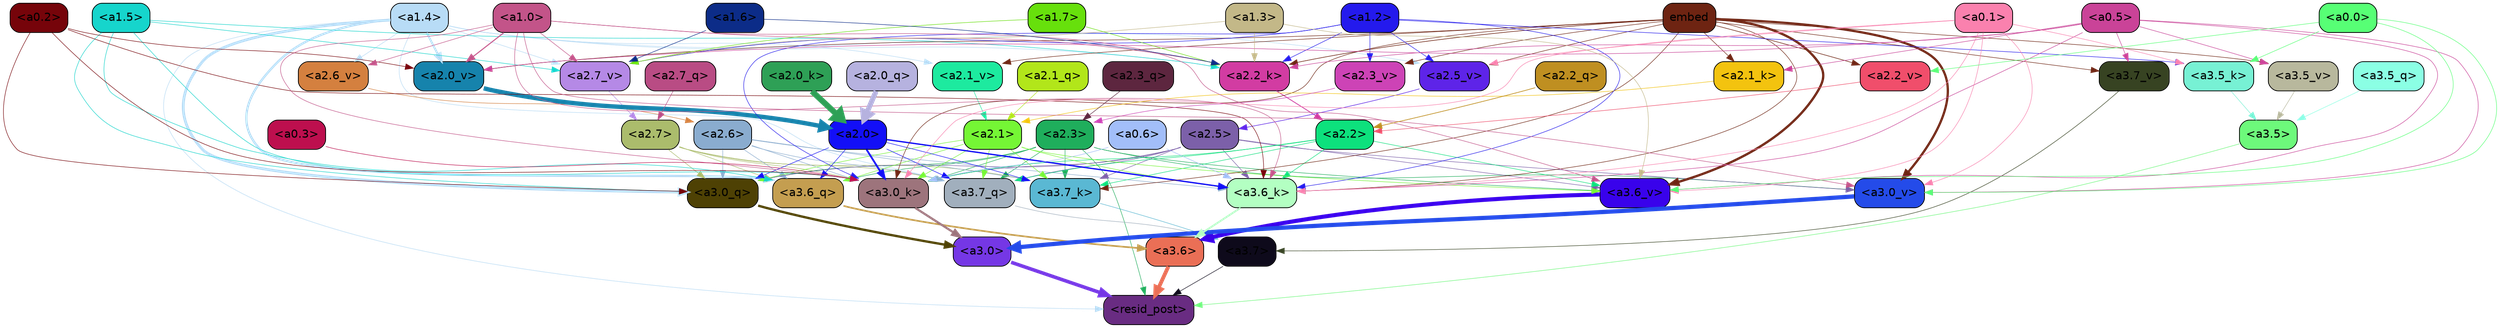 strict digraph "" {
	graph [bgcolor=transparent,
		layout=dot,
		overlap=false,
		splines=true
	];
	"<a3.7>"	[color=black,
		fillcolor="#0e0a1b",
		fontname=Helvetica,
		shape=box,
		style="filled, rounded"];
	"<resid_post>"	[color=black,
		fillcolor="#692c82",
		fontname=Helvetica,
		shape=box,
		style="filled, rounded"];
	"<a3.7>" -> "<resid_post>"	[color="#0e0a1b",
		penwidth=0.6];
	"<a3.6>"	[color=black,
		fillcolor="#ea6f56",
		fontname=Helvetica,
		shape=box,
		style="filled, rounded"];
	"<a3.6>" -> "<resid_post>"	[color="#ea6f56",
		penwidth=4.646730065345764];
	"<a3.5>"	[color=black,
		fillcolor="#6df97b",
		fontname=Helvetica,
		shape=box,
		style="filled, rounded"];
	"<a3.5>" -> "<resid_post>"	[color="#6df97b",
		penwidth=0.6];
	"<a3.0>"	[color=black,
		fillcolor="#7537e5",
		fontname=Helvetica,
		shape=box,
		style="filled, rounded"];
	"<a3.0>" -> "<resid_post>"	[color="#7537e5",
		penwidth=4.323132634162903];
	"<a2.3>"	[color=black,
		fillcolor="#1fae5c",
		fontname=Helvetica,
		shape=box,
		style="filled, rounded"];
	"<a2.3>" -> "<resid_post>"	[color="#1fae5c",
		penwidth=0.6];
	"<a3.7_q>"	[color=black,
		fillcolor="#a1afbd",
		fontname=Helvetica,
		shape=box,
		style="filled, rounded"];
	"<a2.3>" -> "<a3.7_q>"	[color="#1fae5c",
		penwidth=0.6];
	"<a3.6_q>"	[color=black,
		fillcolor="#c49e50",
		fontname=Helvetica,
		shape=box,
		style="filled, rounded"];
	"<a2.3>" -> "<a3.6_q>"	[color="#1fae5c",
		penwidth=0.6];
	"<a3.0_q>"	[color=black,
		fillcolor="#4e4104",
		fontname=Helvetica,
		shape=box,
		style="filled, rounded"];
	"<a2.3>" -> "<a3.0_q>"	[color="#1fae5c",
		penwidth=0.6];
	"<a3.7_k>"	[color=black,
		fillcolor="#5ab8d3",
		fontname=Helvetica,
		shape=box,
		style="filled, rounded"];
	"<a2.3>" -> "<a3.7_k>"	[color="#1fae5c",
		penwidth=0.6];
	"<a3.0_k>"	[color=black,
		fillcolor="#9d747c",
		fontname=Helvetica,
		shape=box,
		style="filled, rounded"];
	"<a2.3>" -> "<a3.0_k>"	[color="#1fae5c",
		penwidth=0.6];
	"<a3.6_v>"	[color=black,
		fillcolor="#3902eb",
		fontname=Helvetica,
		shape=box,
		style="filled, rounded"];
	"<a2.3>" -> "<a3.6_v>"	[color="#1fae5c",
		penwidth=0.6];
	"<a3.0_v>"	[color=black,
		fillcolor="#244be9",
		fontname=Helvetica,
		shape=box,
		style="filled, rounded"];
	"<a2.3>" -> "<a3.0_v>"	[color="#1fae5c",
		penwidth=0.6];
	"<a1.4>"	[color=black,
		fillcolor="#b8dcf6",
		fontname=Helvetica,
		shape=box,
		style="filled, rounded"];
	"<a1.4>" -> "<resid_post>"	[color="#b8dcf6",
		penwidth=0.6];
	"<a1.4>" -> "<a3.7_q>"	[color="#b8dcf6",
		penwidth=0.6];
	"<a1.4>" -> "<a3.6_q>"	[color="#b8dcf6",
		penwidth=2.700703263282776];
	"<a1.4>" -> "<a3.0_q>"	[color="#b8dcf6",
		penwidth=3.34255850315094];
	"<a2.2_k>"	[color=black,
		fillcolor="#d23ca2",
		fontname=Helvetica,
		shape=box,
		style="filled, rounded"];
	"<a1.4>" -> "<a2.2_k>"	[color="#b8dcf6",
		penwidth=0.6];
	"<a2.7_v>"	[color=black,
		fillcolor="#b589e6",
		fontname=Helvetica,
		shape=box,
		style="filled, rounded"];
	"<a1.4>" -> "<a2.7_v>"	[color="#b8dcf6",
		penwidth=0.6];
	"<a2.6_v>"	[color=black,
		fillcolor="#d4803f",
		fontname=Helvetica,
		shape=box,
		style="filled, rounded"];
	"<a1.4>" -> "<a2.6_v>"	[color="#b8dcf6",
		penwidth=0.6];
	"<a2.5_v>"	[color=black,
		fillcolor="#5e24e8",
		fontname=Helvetica,
		shape=box,
		style="filled, rounded"];
	"<a1.4>" -> "<a2.5_v>"	[color="#b8dcf6",
		penwidth=0.6];
	"<a2.1_v>"	[color=black,
		fillcolor="#1dea9f",
		fontname=Helvetica,
		shape=box,
		style="filled, rounded"];
	"<a1.4>" -> "<a2.1_v>"	[color="#b8dcf6",
		penwidth=0.6];
	"<a2.0_v>"	[color=black,
		fillcolor="#1683ac",
		fontname=Helvetica,
		shape=box,
		style="filled, rounded"];
	"<a1.4>" -> "<a2.0_v>"	[color="#b8dcf6",
		penwidth=2.387977123260498];
	"<a3.7_q>" -> "<a3.7>"	[color="#a1afbd",
		penwidth=0.6];
	"<a3.6_q>" -> "<a3.6>"	[color="#c49e50",
		penwidth=2.03758105635643];
	"<a3.5_q>"	[color=black,
		fillcolor="#8bffe4",
		fontname=Helvetica,
		shape=box,
		style="filled, rounded"];
	"<a3.5_q>" -> "<a3.5>"	[color="#8bffe4",
		penwidth=0.6];
	"<a3.0_q>" -> "<a3.0>"	[color="#4e4104",
		penwidth=2.8638100624084473];
	"<a3.7_k>" -> "<a3.7>"	[color="#5ab8d3",
		penwidth=0.6];
	"<a3.6_k>"	[color=black,
		fillcolor="#b3ffc2",
		fontname=Helvetica,
		shape=box,
		style="filled, rounded"];
	"<a3.6_k>" -> "<a3.6>"	[color="#b3ffc2",
		penwidth=2.174198240041733];
	"<a3.5_k>"	[color=black,
		fillcolor="#77f1d4",
		fontname=Helvetica,
		shape=box,
		style="filled, rounded"];
	"<a3.5_k>" -> "<a3.5>"	[color="#77f1d4",
		penwidth=0.6];
	"<a3.0_k>" -> "<a3.0>"	[color="#9d747c",
		penwidth=2.6274144649505615];
	"<a3.7_v>"	[color=black,
		fillcolor="#374322",
		fontname=Helvetica,
		shape=box,
		style="filled, rounded"];
	"<a3.7_v>" -> "<a3.7>"	[color="#374322",
		penwidth=0.6];
	"<a3.6_v>" -> "<a3.6>"	[color="#3902eb",
		penwidth=5.002329230308533];
	"<a3.5_v>"	[color=black,
		fillcolor="#b8b89d",
		fontname=Helvetica,
		shape=box,
		style="filled, rounded"];
	"<a3.5_v>" -> "<a3.5>"	[color="#b8b89d",
		penwidth=0.6];
	"<a3.0_v>" -> "<a3.0>"	[color="#244be9",
		penwidth=5.188832879066467];
	"<a2.7>"	[color=black,
		fillcolor="#abbc6c",
		fontname=Helvetica,
		shape=box,
		style="filled, rounded"];
	"<a2.7>" -> "<a3.7_q>"	[color="#abbc6c",
		penwidth=0.6];
	"<a2.7>" -> "<a3.6_q>"	[color="#abbc6c",
		penwidth=0.6];
	"<a2.7>" -> "<a3.0_q>"	[color="#abbc6c",
		penwidth=0.6];
	"<a2.7>" -> "<a3.7_k>"	[color="#abbc6c",
		penwidth=0.6];
	"<a2.7>" -> "<a3.0_k>"	[color="#abbc6c",
		penwidth=0.6];
	"<a2.6>"	[color=black,
		fillcolor="#8aaccf",
		fontname=Helvetica,
		shape=box,
		style="filled, rounded"];
	"<a2.6>" -> "<a3.7_q>"	[color="#8aaccf",
		penwidth=0.6];
	"<a2.6>" -> "<a3.6_q>"	[color="#8aaccf",
		penwidth=0.6];
	"<a2.6>" -> "<a3.0_q>"	[color="#8aaccf",
		penwidth=0.6];
	"<a2.6>" -> "<a3.7_k>"	[color="#8aaccf",
		penwidth=0.6];
	"<a2.6>" -> "<a3.6_k>"	[color="#8aaccf",
		penwidth=0.6];
	"<a2.6>" -> "<a3.0_k>"	[color="#8aaccf",
		penwidth=0.6];
	"<a2.5>"	[color=black,
		fillcolor="#7c60a9",
		fontname=Helvetica,
		shape=box,
		style="filled, rounded"];
	"<a2.5>" -> "<a3.7_q>"	[color="#7c60a9",
		penwidth=0.6];
	"<a2.5>" -> "<a3.0_q>"	[color="#7c60a9",
		penwidth=0.6];
	"<a2.5>" -> "<a3.7_k>"	[color="#7c60a9",
		penwidth=0.6];
	"<a2.5>" -> "<a3.6_k>"	[color="#7c60a9",
		penwidth=0.6];
	"<a2.5>" -> "<a3.0_k>"	[color="#7c60a9",
		penwidth=0.6];
	"<a2.5>" -> "<a3.6_v>"	[color="#7c60a9",
		penwidth=0.6];
	"<a2.5>" -> "<a3.0_v>"	[color="#7c60a9",
		penwidth=0.6];
	"<a2.2>"	[color=black,
		fillcolor="#0de17d",
		fontname=Helvetica,
		shape=box,
		style="filled, rounded"];
	"<a2.2>" -> "<a3.7_q>"	[color="#0de17d",
		penwidth=0.6];
	"<a2.2>" -> "<a3.7_k>"	[color="#0de17d",
		penwidth=0.6];
	"<a2.2>" -> "<a3.6_k>"	[color="#0de17d",
		penwidth=0.6];
	"<a2.2>" -> "<a3.0_k>"	[color="#0de17d",
		penwidth=0.6];
	"<a2.2>" -> "<a3.6_v>"	[color="#0de17d",
		penwidth=0.6];
	"<a2.1>"	[color=black,
		fillcolor="#75f635",
		fontname=Helvetica,
		shape=box,
		style="filled, rounded"];
	"<a2.1>" -> "<a3.7_q>"	[color="#75f635",
		penwidth=0.6];
	"<a2.1>" -> "<a3.6_q>"	[color="#75f635",
		penwidth=0.6];
	"<a2.1>" -> "<a3.0_q>"	[color="#75f635",
		penwidth=0.6];
	"<a2.1>" -> "<a3.7_k>"	[color="#75f635",
		penwidth=0.6];
	"<a2.1>" -> "<a3.6_k>"	[color="#75f635",
		penwidth=0.6];
	"<a2.1>" -> "<a3.0_k>"	[color="#75f635",
		penwidth=0.6];
	"<a2.1>" -> "<a3.6_v>"	[color="#75f635",
		penwidth=0.6];
	"<a2.0>"	[color=black,
		fillcolor="#130ff7",
		fontname=Helvetica,
		shape=box,
		style="filled, rounded"];
	"<a2.0>" -> "<a3.7_q>"	[color="#130ff7",
		penwidth=0.6];
	"<a2.0>" -> "<a3.6_q>"	[color="#130ff7",
		penwidth=0.6];
	"<a2.0>" -> "<a3.0_q>"	[color="#130ff7",
		penwidth=0.6];
	"<a2.0>" -> "<a3.7_k>"	[color="#130ff7",
		penwidth=0.6];
	"<a2.0>" -> "<a3.6_k>"	[color="#130ff7",
		penwidth=1.6454488784074783];
	"<a2.0>" -> "<a3.0_k>"	[color="#130ff7",
		penwidth=2.2218968719244003];
	"<a1.5>"	[color=black,
		fillcolor="#16d5cc",
		fontname=Helvetica,
		shape=box,
		style="filled, rounded"];
	"<a1.5>" -> "<a3.6_q>"	[color="#16d5cc",
		penwidth=0.6];
	"<a1.5>" -> "<a3.0_q>"	[color="#16d5cc",
		penwidth=0.6];
	"<a1.5>" -> "<a3.0_k>"	[color="#16d5cc",
		penwidth=0.6];
	"<a1.5>" -> "<a2.2_k>"	[color="#16d5cc",
		penwidth=0.6];
	"<a1.5>" -> "<a2.7_v>"	[color="#16d5cc",
		penwidth=0.6];
	"<a0.2>"	[color=black,
		fillcolor="#76040a",
		fontname=Helvetica,
		shape=box,
		style="filled, rounded"];
	"<a0.2>" -> "<a3.0_q>"	[color="#76040a",
		penwidth=0.6];
	"<a0.2>" -> "<a3.6_k>"	[color="#76040a",
		penwidth=0.6];
	"<a0.2>" -> "<a3.0_k>"	[color="#76040a",
		penwidth=0.6];
	"<a0.2>" -> "<a2.0_v>"	[color="#76040a",
		penwidth=0.6];
	embed	[color=black,
		fillcolor="#6e2412",
		fontname=Helvetica,
		shape=box,
		style="filled, rounded"];
	embed -> "<a3.7_k>"	[color="#6e2412",
		penwidth=0.6];
	embed -> "<a3.6_k>"	[color="#6e2412",
		penwidth=0.6];
	embed -> "<a3.0_k>"	[color="#6e2412",
		penwidth=0.6];
	embed -> "<a3.7_v>"	[color="#6e2412",
		penwidth=0.6];
	embed -> "<a3.6_v>"	[color="#6e2412",
		penwidth=2.8301228284835815];
	embed -> "<a3.5_v>"	[color="#6e2412",
		penwidth=0.6];
	embed -> "<a3.0_v>"	[color="#6e2412",
		penwidth=2.7660785913467407];
	embed -> "<a2.2_k>"	[color="#6e2412",
		penwidth=0.7099294662475586];
	"<a2.1_k>"	[color=black,
		fillcolor="#f3c30f",
		fontname=Helvetica,
		shape=box,
		style="filled, rounded"];
	embed -> "<a2.1_k>"	[color="#6e2412",
		penwidth=0.6];
	embed -> "<a2.5_v>"	[color="#6e2412",
		penwidth=0.6];
	"<a2.3_v>"	[color=black,
		fillcolor="#cd43b6",
		fontname=Helvetica,
		shape=box,
		style="filled, rounded"];
	embed -> "<a2.3_v>"	[color="#6e2412",
		penwidth=0.6];
	"<a2.2_v>"	[color=black,
		fillcolor="#f04e6b",
		fontname=Helvetica,
		shape=box,
		style="filled, rounded"];
	embed -> "<a2.2_v>"	[color="#6e2412",
		penwidth=0.6909599304199219];
	embed -> "<a2.1_v>"	[color="#6e2412",
		penwidth=0.6];
	embed -> "<a2.0_v>"	[color="#6e2412",
		penwidth=0.6];
	"<a1.2>"	[color=black,
		fillcolor="#241aed",
		fontname=Helvetica,
		shape=box,
		style="filled, rounded"];
	"<a1.2>" -> "<a3.6_k>"	[color="#241aed",
		penwidth=0.6];
	"<a1.2>" -> "<a3.5_k>"	[color="#241aed",
		penwidth=0.6];
	"<a1.2>" -> "<a3.0_k>"	[color="#241aed",
		penwidth=0.6];
	"<a1.2>" -> "<a2.2_k>"	[color="#241aed",
		penwidth=0.6];
	"<a1.2>" -> "<a2.7_v>"	[color="#241aed",
		penwidth=0.6];
	"<a1.2>" -> "<a2.5_v>"	[color="#241aed",
		penwidth=0.6];
	"<a1.2>" -> "<a2.3_v>"	[color="#241aed",
		penwidth=0.6];
	"<a1.0>"	[color=black,
		fillcolor="#c35489",
		fontname=Helvetica,
		shape=box,
		style="filled, rounded"];
	"<a1.0>" -> "<a3.6_k>"	[color="#c35489",
		penwidth=0.6];
	"<a1.0>" -> "<a3.0_k>"	[color="#c35489",
		penwidth=0.6];
	"<a1.0>" -> "<a3.6_v>"	[color="#c35489",
		penwidth=0.6];
	"<a1.0>" -> "<a3.0_v>"	[color="#c35489",
		penwidth=0.6];
	"<a1.0>" -> "<a2.2_k>"	[color="#c35489",
		penwidth=0.6];
	"<a1.0>" -> "<a2.7_v>"	[color="#c35489",
		penwidth=0.6];
	"<a1.0>" -> "<a2.6_v>"	[color="#c35489",
		penwidth=0.6];
	"<a1.0>" -> "<a2.0_v>"	[color="#c35489",
		penwidth=1.2435333728790283];
	"<a0.6>"	[color=black,
		fillcolor="#a2bef9",
		fontname=Helvetica,
		shape=box,
		style="filled, rounded"];
	"<a0.6>" -> "<a3.6_k>"	[color="#a2bef9",
		penwidth=0.6];
	"<a0.6>" -> "<a3.0_k>"	[color="#a2bef9",
		penwidth=0.6];
	"<a0.5>"	[color=black,
		fillcolor="#ca4398",
		fontname=Helvetica,
		shape=box,
		style="filled, rounded"];
	"<a0.5>" -> "<a3.6_k>"	[color="#ca4398",
		penwidth=0.6];
	"<a0.5>" -> "<a3.7_v>"	[color="#ca4398",
		penwidth=0.6];
	"<a0.5>" -> "<a3.6_v>"	[color="#ca4398",
		penwidth=0.6];
	"<a0.5>" -> "<a3.5_v>"	[color="#ca4398",
		penwidth=0.6];
	"<a0.5>" -> "<a3.0_v>"	[color="#ca4398",
		penwidth=0.6124261617660522];
	"<a0.5>" -> "<a2.2_k>"	[color="#ca4398",
		penwidth=0.6];
	"<a0.5>" -> "<a2.1_k>"	[color="#ca4398",
		penwidth=0.6];
	"<a0.5>" -> "<a2.0_v>"	[color="#ca4398",
		penwidth=0.6];
	"<a0.1>"	[color=black,
		fillcolor="#fa81ae",
		fontname=Helvetica,
		shape=box,
		style="filled, rounded"];
	"<a0.1>" -> "<a3.6_k>"	[color="#fa81ae",
		penwidth=0.6];
	"<a0.1>" -> "<a3.5_k>"	[color="#fa81ae",
		penwidth=0.6];
	"<a0.1>" -> "<a3.0_k>"	[color="#fa81ae",
		penwidth=0.6];
	"<a0.1>" -> "<a3.6_v>"	[color="#fa81ae",
		penwidth=0.6];
	"<a0.1>" -> "<a3.0_v>"	[color="#fa81ae",
		penwidth=0.6];
	"<a0.1>" -> "<a2.5_v>"	[color="#fa81ae",
		penwidth=0.6];
	"<a0.0>"	[color=black,
		fillcolor="#57ff75",
		fontname=Helvetica,
		shape=box,
		style="filled, rounded"];
	"<a0.0>" -> "<a3.5_k>"	[color="#57ff75",
		penwidth=0.6];
	"<a0.0>" -> "<a3.6_v>"	[color="#57ff75",
		penwidth=0.6];
	"<a0.0>" -> "<a3.0_v>"	[color="#57ff75",
		penwidth=0.6];
	"<a0.0>" -> "<a2.2_v>"	[color="#57ff75",
		penwidth=0.6];
	"<a0.3>"	[color=black,
		fillcolor="#bd0f4e",
		fontname=Helvetica,
		shape=box,
		style="filled, rounded"];
	"<a0.3>" -> "<a3.0_k>"	[color="#bd0f4e",
		penwidth=0.6];
	"<a1.3>"	[color=black,
		fillcolor="#c3b888",
		fontname=Helvetica,
		shape=box,
		style="filled, rounded"];
	"<a1.3>" -> "<a3.6_v>"	[color="#c3b888",
		penwidth=0.6];
	"<a1.3>" -> "<a2.2_k>"	[color="#c3b888",
		penwidth=0.6];
	"<a1.3>" -> "<a2.7_v>"	[color="#c3b888",
		penwidth=0.6];
	"<a2.7_q>"	[color=black,
		fillcolor="#b94c84",
		fontname=Helvetica,
		shape=box,
		style="filled, rounded"];
	"<a2.7_q>" -> "<a2.7>"	[color="#b94c84",
		penwidth=0.6];
	"<a2.3_q>"	[color=black,
		fillcolor="#5d263f",
		fontname=Helvetica,
		shape=box,
		style="filled, rounded"];
	"<a2.3_q>" -> "<a2.3>"	[color="#5d263f",
		penwidth=0.6];
	"<a2.2_q>"	[color=black,
		fillcolor="#bf8f21",
		fontname=Helvetica,
		shape=box,
		style="filled, rounded"];
	"<a2.2_q>" -> "<a2.2>"	[color="#bf8f21",
		penwidth=0.8114519119262695];
	"<a2.1_q>"	[color=black,
		fillcolor="#b2e61a",
		fontname=Helvetica,
		shape=box,
		style="filled, rounded"];
	"<a2.1_q>" -> "<a2.1>"	[color="#b2e61a",
		penwidth=0.6];
	"<a2.0_q>"	[color=black,
		fillcolor="#b6b2df",
		fontname=Helvetica,
		shape=box,
		style="filled, rounded"];
	"<a2.0_q>" -> "<a2.0>"	[color="#b6b2df",
		penwidth=6.2323237657547];
	"<a2.2_k>" -> "<a2.2>"	[color="#d23ca2",
		penwidth=0.9331893920898438];
	"<a2.1_k>" -> "<a2.1>"	[color="#f3c30f",
		penwidth=0.6];
	"<a2.0_k>"	[color=black,
		fillcolor="#2ea056",
		fontname=Helvetica,
		shape=box,
		style="filled, rounded"];
	"<a2.0_k>" -> "<a2.0>"	[color="#2ea056",
		penwidth=7.158664226531982];
	"<a2.7_v>" -> "<a2.7>"	[color="#b589e6",
		penwidth=0.6];
	"<a2.6_v>" -> "<a2.6>"	[color="#d4803f",
		penwidth=0.6];
	"<a2.5_v>" -> "<a2.5>"	[color="#5e24e8",
		penwidth=0.6657319068908691];
	"<a2.3_v>" -> "<a2.3>"	[color="#cd43b6",
		penwidth=0.6];
	"<a2.2_v>" -> "<a2.2>"	[color="#f04e6b",
		penwidth=0.6];
	"<a2.1_v>" -> "<a2.1>"	[color="#1dea9f",
		penwidth=0.6];
	"<a2.0_v>" -> "<a2.0>"	[color="#1683ac",
		penwidth=5.380099236965179];
	"<a1.7>"	[color=black,
		fillcolor="#67e00c",
		fontname=Helvetica,
		shape=box,
		style="filled, rounded"];
	"<a1.7>" -> "<a2.2_k>"	[color="#67e00c",
		penwidth=0.6];
	"<a1.7>" -> "<a2.7_v>"	[color="#67e00c",
		penwidth=0.6];
	"<a1.6>"	[color=black,
		fillcolor="#0c2c88",
		fontname=Helvetica,
		shape=box,
		style="filled, rounded"];
	"<a1.6>" -> "<a2.2_k>"	[color="#0c2c88",
		penwidth=0.6];
	"<a1.6>" -> "<a2.7_v>"	[color="#0c2c88",
		penwidth=0.6];
}
